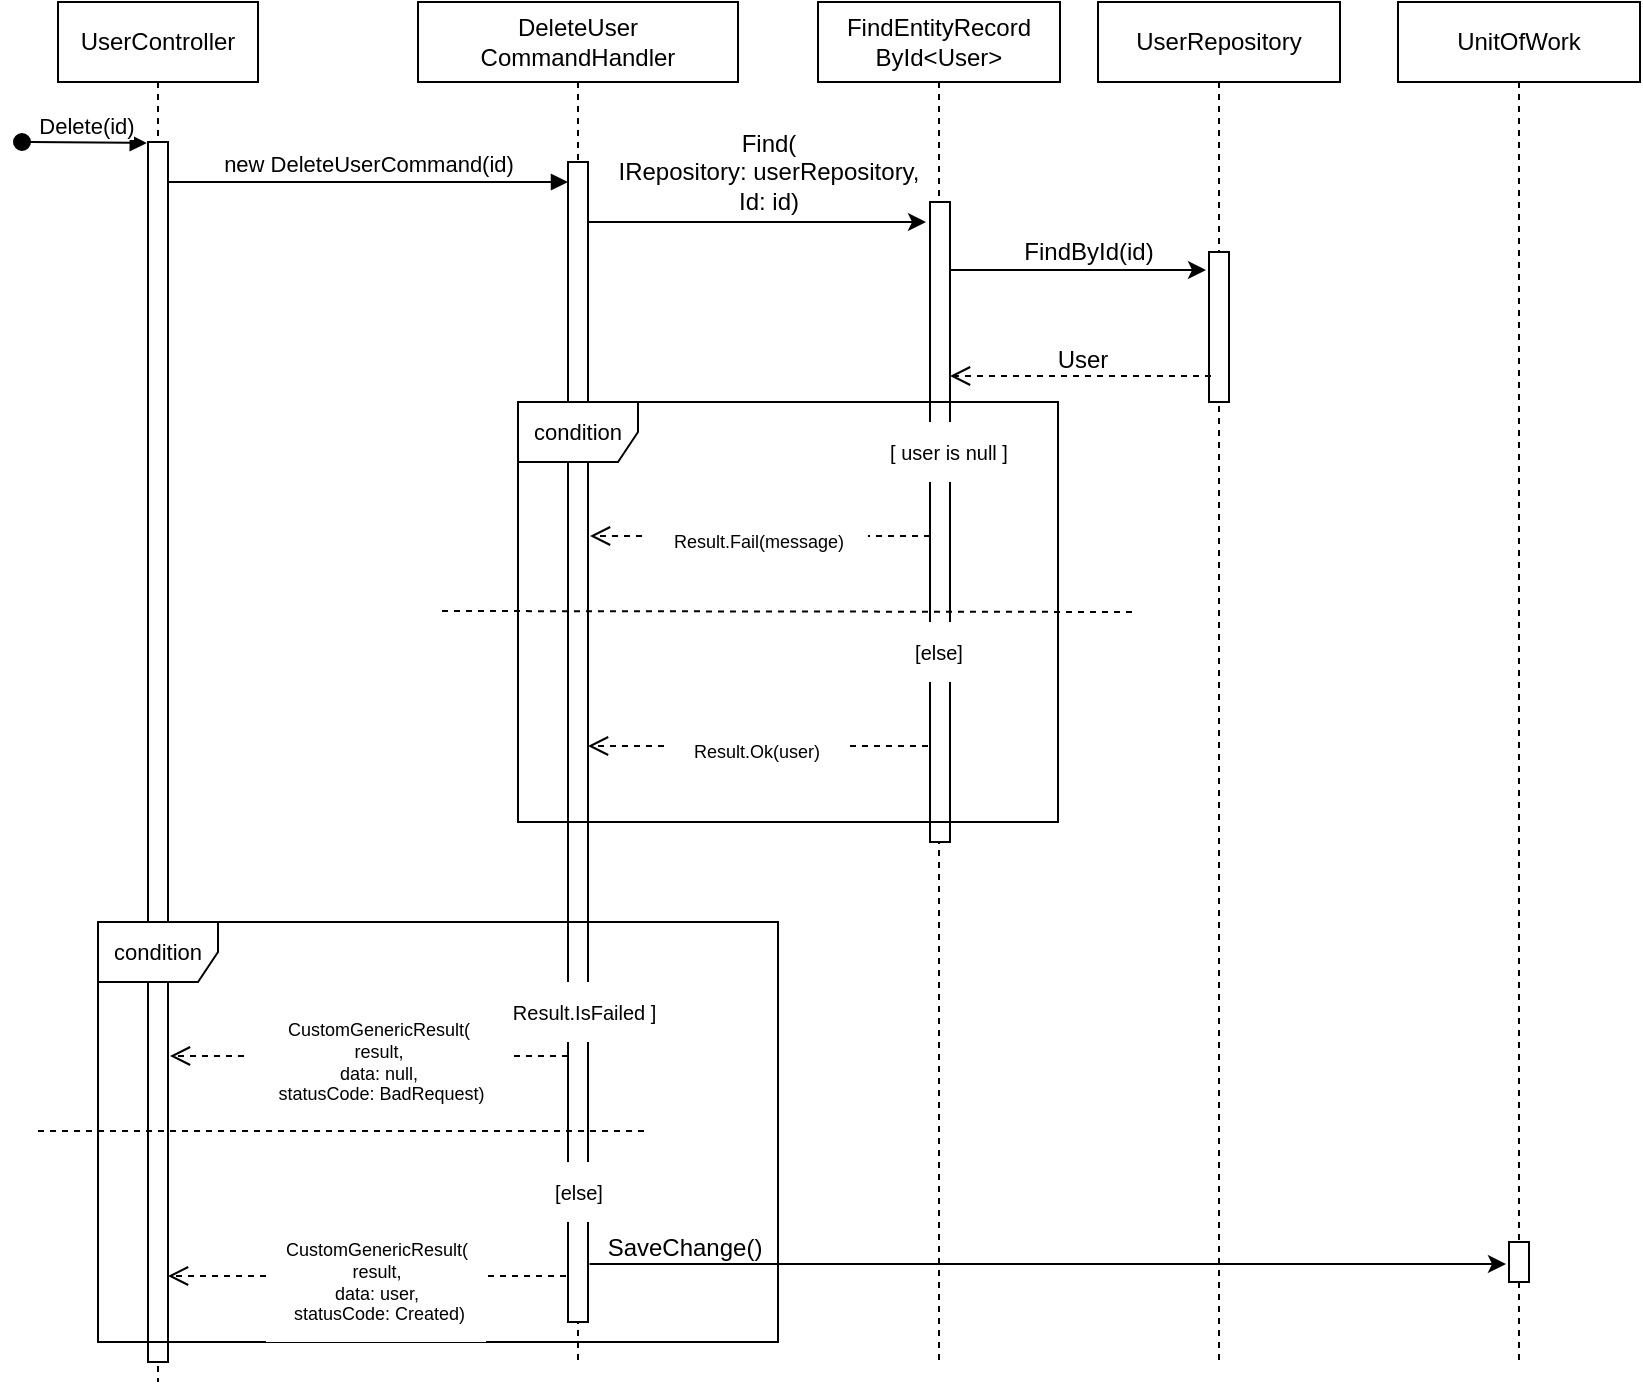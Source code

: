 <mxfile version="22.1.16" type="github">
  <diagram name="Page-1" id="2YBvvXClWsGukQMizWep">
    <mxGraphModel dx="607" dy="323" grid="1" gridSize="10" guides="1" tooltips="1" connect="1" arrows="1" fold="1" page="1" pageScale="1" pageWidth="850" pageHeight="1100" math="0" shadow="0">
      <root>
        <mxCell id="0" />
        <mxCell id="1" parent="0" />
        <mxCell id="JaAHaDPewbdYvO-qXlsb-1" value="UserController" style="shape=umlLifeline;perimeter=lifelinePerimeter;whiteSpace=wrap;html=1;container=0;dropTarget=0;collapsible=0;recursiveResize=0;outlineConnect=0;portConstraint=eastwest;newEdgeStyle={&quot;edgeStyle&quot;:&quot;elbowEdgeStyle&quot;,&quot;elbow&quot;:&quot;vertical&quot;,&quot;curved&quot;:0,&quot;rounded&quot;:0};" vertex="1" parent="1">
          <mxGeometry x="40" y="40" width="100" height="690" as="geometry" />
        </mxCell>
        <mxCell id="JaAHaDPewbdYvO-qXlsb-2" value="Delete(id)" style="html=1;verticalAlign=bottom;startArrow=oval;endArrow=block;startSize=8;edgeStyle=elbowEdgeStyle;elbow=vertical;curved=0;rounded=0;entryX=-0.26;entryY=0.004;entryDx=0;entryDy=0;entryPerimeter=0;" edge="1" parent="JaAHaDPewbdYvO-qXlsb-1">
          <mxGeometry relative="1" as="geometry">
            <mxPoint x="-18" y="70" as="sourcePoint" />
            <mxPoint x="44.4" y="71.4" as="targetPoint" />
          </mxGeometry>
        </mxCell>
        <mxCell id="JaAHaDPewbdYvO-qXlsb-3" value="DeleteUser&lt;br&gt;CommandHandler" style="shape=umlLifeline;perimeter=lifelinePerimeter;whiteSpace=wrap;html=1;container=0;dropTarget=0;collapsible=0;recursiveResize=0;outlineConnect=0;portConstraint=eastwest;newEdgeStyle={&quot;edgeStyle&quot;:&quot;elbowEdgeStyle&quot;,&quot;elbow&quot;:&quot;vertical&quot;,&quot;curved&quot;:0,&quot;rounded&quot;:0};" vertex="1" parent="1">
          <mxGeometry x="220" y="40" width="160" height="680" as="geometry" />
        </mxCell>
        <mxCell id="JaAHaDPewbdYvO-qXlsb-4" value="" style="html=1;points=[];perimeter=orthogonalPerimeter;outlineConnect=0;targetShapes=umlLifeline;portConstraint=eastwest;newEdgeStyle={&quot;edgeStyle&quot;:&quot;elbowEdgeStyle&quot;,&quot;elbow&quot;:&quot;vertical&quot;,&quot;curved&quot;:0,&quot;rounded&quot;:0};" vertex="1" parent="JaAHaDPewbdYvO-qXlsb-3">
          <mxGeometry x="75" y="80" width="10" height="580" as="geometry" />
        </mxCell>
        <mxCell id="JaAHaDPewbdYvO-qXlsb-5" value="new DeleteUserCommand(id)" style="html=1;verticalAlign=bottom;endArrow=block;edgeStyle=elbowEdgeStyle;elbow=horizontal;curved=0;rounded=0;" edge="1" parent="1" source="JaAHaDPewbdYvO-qXlsb-8" target="JaAHaDPewbdYvO-qXlsb-4">
          <mxGeometry relative="1" as="geometry">
            <mxPoint x="95" y="130" as="sourcePoint" />
            <Array as="points">
              <mxPoint x="180" y="130" />
            </Array>
            <mxPoint x="290" y="130" as="targetPoint" />
          </mxGeometry>
        </mxCell>
        <mxCell id="JaAHaDPewbdYvO-qXlsb-6" value="FindEntityRecord&lt;br&gt;ById&amp;lt;User&amp;gt;" style="shape=umlLifeline;perimeter=lifelinePerimeter;whiteSpace=wrap;html=1;container=0;dropTarget=0;collapsible=0;recursiveResize=0;outlineConnect=0;portConstraint=eastwest;newEdgeStyle={&quot;edgeStyle&quot;:&quot;elbowEdgeStyle&quot;,&quot;elbow&quot;:&quot;vertical&quot;,&quot;curved&quot;:0,&quot;rounded&quot;:0};" vertex="1" parent="1">
          <mxGeometry x="420" y="40" width="121" height="680" as="geometry" />
        </mxCell>
        <mxCell id="JaAHaDPewbdYvO-qXlsb-7" value="" style="html=1;points=[];perimeter=orthogonalPerimeter;outlineConnect=0;targetShapes=umlLifeline;portConstraint=eastwest;newEdgeStyle={&quot;edgeStyle&quot;:&quot;elbowEdgeStyle&quot;,&quot;elbow&quot;:&quot;vertical&quot;,&quot;curved&quot;:0,&quot;rounded&quot;:0};" vertex="1" parent="JaAHaDPewbdYvO-qXlsb-6">
          <mxGeometry x="56" y="100" width="10" height="320" as="geometry" />
        </mxCell>
        <mxCell id="JaAHaDPewbdYvO-qXlsb-8" value="" style="rounded=0;whiteSpace=wrap;html=1;" vertex="1" parent="1">
          <mxGeometry x="85" y="110" width="10" height="610" as="geometry" />
        </mxCell>
        <mxCell id="JaAHaDPewbdYvO-qXlsb-10" value="Find(&lt;br&gt;IRepository: userRepository,&lt;br&gt;Id: id)" style="text;html=1;align=center;verticalAlign=middle;resizable=0;points=[];autosize=1;strokeColor=none;fillColor=none;" vertex="1" parent="1">
          <mxGeometry x="310" y="95" width="170" height="60" as="geometry" />
        </mxCell>
        <mxCell id="JaAHaDPewbdYvO-qXlsb-11" value="" style="endArrow=classic;html=1;rounded=0;" edge="1" parent="1">
          <mxGeometry width="50" height="50" relative="1" as="geometry">
            <mxPoint x="304.5" y="150" as="sourcePoint" />
            <mxPoint x="474" y="150" as="targetPoint" />
          </mxGeometry>
        </mxCell>
        <mxCell id="JaAHaDPewbdYvO-qXlsb-13" value="" style="html=1;verticalAlign=bottom;endArrow=block;edgeStyle=elbowEdgeStyle;elbow=vertical;curved=0;rounded=0;" edge="1" parent="1" target="JaAHaDPewbdYvO-qXlsb-8">
          <mxGeometry relative="1" as="geometry">
            <mxPoint x="95" y="130" as="sourcePoint" />
            <Array as="points" />
            <mxPoint x="295" y="130" as="targetPoint" />
          </mxGeometry>
        </mxCell>
        <mxCell id="JaAHaDPewbdYvO-qXlsb-20" value="UserRepository" style="shape=umlLifeline;perimeter=lifelinePerimeter;whiteSpace=wrap;html=1;container=0;dropTarget=0;collapsible=0;recursiveResize=0;outlineConnect=0;portConstraint=eastwest;newEdgeStyle={&quot;edgeStyle&quot;:&quot;elbowEdgeStyle&quot;,&quot;elbow&quot;:&quot;vertical&quot;,&quot;curved&quot;:0,&quot;rounded&quot;:0};" vertex="1" parent="1">
          <mxGeometry x="560" y="40" width="121" height="680" as="geometry" />
        </mxCell>
        <mxCell id="JaAHaDPewbdYvO-qXlsb-21" value="" style="html=1;points=[];perimeter=orthogonalPerimeter;outlineConnect=0;targetShapes=umlLifeline;portConstraint=eastwest;newEdgeStyle={&quot;edgeStyle&quot;:&quot;elbowEdgeStyle&quot;,&quot;elbow&quot;:&quot;vertical&quot;,&quot;curved&quot;:0,&quot;rounded&quot;:0};" vertex="1" parent="JaAHaDPewbdYvO-qXlsb-20">
          <mxGeometry x="55.5" y="125" width="10" height="75" as="geometry" />
        </mxCell>
        <mxCell id="JaAHaDPewbdYvO-qXlsb-26" value="&lt;font style=&quot;font-size: 11px;&quot;&gt;condition&lt;/font&gt;" style="shape=umlFrame;whiteSpace=wrap;html=1;pointerEvents=0;direction=east;" vertex="1" parent="1">
          <mxGeometry x="60" y="500" width="340" height="210" as="geometry" />
        </mxCell>
        <mxCell id="JaAHaDPewbdYvO-qXlsb-27" value="[ Result.IsFailed ]" style="text;html=1;align=center;verticalAlign=middle;resizable=0;points=[];autosize=1;strokeColor=none;fillColor=default;fontSize=10;" vertex="1" parent="1">
          <mxGeometry x="250" y="530" width="100" height="30" as="geometry" />
        </mxCell>
        <mxCell id="JaAHaDPewbdYvO-qXlsb-28" value="" style="html=1;verticalAlign=bottom;endArrow=open;dashed=1;endSize=8;edgeStyle=elbowEdgeStyle;elbow=vertical;curved=0;rounded=0;strokeColor=default;" edge="1" parent="1" source="JaAHaDPewbdYvO-qXlsb-4">
          <mxGeometry x="0.005" relative="1" as="geometry">
            <mxPoint x="96" y="567" as="targetPoint" />
            <Array as="points" />
            <mxPoint x="294" y="568.003" as="sourcePoint" />
            <mxPoint as="offset" />
          </mxGeometry>
        </mxCell>
        <mxCell id="JaAHaDPewbdYvO-qXlsb-29" value="[else]" style="text;html=1;align=center;verticalAlign=middle;resizable=0;points=[];autosize=1;strokeColor=none;fillColor=default;fontSize=10;imageWidth=24;arcSize=12;strokeOpacity=100;resizeHeight=0;" vertex="1" parent="1">
          <mxGeometry x="275" y="620" width="50" height="30" as="geometry" />
        </mxCell>
        <mxCell id="JaAHaDPewbdYvO-qXlsb-30" value="&lt;font style=&quot;font-size: 9px;&quot;&gt;CustomGenericResult(&lt;br&gt;result,&lt;br style=&quot;font-size: 9px;&quot;&gt;data: null,&lt;br style=&quot;font-size: 9px;&quot;&gt;&amp;nbsp;statusCode: BadRequest)&lt;/font&gt;" style="text;html=1;align=center;verticalAlign=middle;resizable=0;points=[];autosize=1;strokeColor=none;fillColor=default;fontSize=9;" vertex="1" parent="1">
          <mxGeometry x="135" y="540" width="130" height="60" as="geometry" />
        </mxCell>
        <mxCell id="JaAHaDPewbdYvO-qXlsb-31" value="UnitOfWork" style="shape=umlLifeline;perimeter=lifelinePerimeter;whiteSpace=wrap;html=1;container=0;dropTarget=0;collapsible=0;recursiveResize=0;outlineConnect=0;portConstraint=eastwest;newEdgeStyle={&quot;edgeStyle&quot;:&quot;elbowEdgeStyle&quot;,&quot;elbow&quot;:&quot;vertical&quot;,&quot;curved&quot;:0,&quot;rounded&quot;:0};" vertex="1" parent="1">
          <mxGeometry x="710" y="40" width="121" height="680" as="geometry" />
        </mxCell>
        <mxCell id="JaAHaDPewbdYvO-qXlsb-32" value="" style="html=1;points=[];perimeter=orthogonalPerimeter;outlineConnect=0;targetShapes=umlLifeline;portConstraint=eastwest;newEdgeStyle={&quot;edgeStyle&quot;:&quot;elbowEdgeStyle&quot;,&quot;elbow&quot;:&quot;vertical&quot;,&quot;curved&quot;:0,&quot;rounded&quot;:0};" vertex="1" parent="JaAHaDPewbdYvO-qXlsb-31">
          <mxGeometry x="55.5" y="620" width="10" height="20" as="geometry" />
        </mxCell>
        <mxCell id="JaAHaDPewbdYvO-qXlsb-33" value="" style="endArrow=none;dashed=1;html=1;rounded=0;" edge="1" parent="1">
          <mxGeometry width="50" height="50" relative="1" as="geometry">
            <mxPoint x="30" y="604.52" as="sourcePoint" />
            <mxPoint x="333" y="604.52" as="targetPoint" />
          </mxGeometry>
        </mxCell>
        <mxCell id="JaAHaDPewbdYvO-qXlsb-34" value="" style="endArrow=classic;html=1;rounded=0;" edge="1" parent="1">
          <mxGeometry width="50" height="50" relative="1" as="geometry">
            <mxPoint x="305.75" y="671" as="sourcePoint" />
            <mxPoint x="764" y="671" as="targetPoint" />
          </mxGeometry>
        </mxCell>
        <mxCell id="JaAHaDPewbdYvO-qXlsb-35" value="SaveChange()" style="text;html=1;align=center;verticalAlign=middle;resizable=0;points=[];autosize=1;strokeColor=none;fillColor=none;" vertex="1" parent="1">
          <mxGeometry x="303" y="648" width="100" height="30" as="geometry" />
        </mxCell>
        <mxCell id="JaAHaDPewbdYvO-qXlsb-36" value="" style="html=1;verticalAlign=bottom;endArrow=open;dashed=1;endSize=8;edgeStyle=elbowEdgeStyle;elbow=vertical;curved=0;rounded=0;strokeColor=default;" edge="1" parent="1">
          <mxGeometry x="0.005" relative="1" as="geometry">
            <mxPoint x="95" y="677" as="targetPoint" />
            <Array as="points" />
            <mxPoint x="294" y="677" as="sourcePoint" />
            <mxPoint as="offset" />
          </mxGeometry>
        </mxCell>
        <mxCell id="JaAHaDPewbdYvO-qXlsb-37" value="&lt;font style=&quot;font-size: 9px;&quot;&gt;CustomGenericResult(&lt;br&gt;result,&lt;br style=&quot;font-size: 9px;&quot;&gt;data: user,&lt;br style=&quot;font-size: 9px;&quot;&gt;&amp;nbsp;statusCode: Created)&lt;/font&gt;" style="text;html=1;align=center;verticalAlign=middle;resizable=0;points=[];autosize=1;strokeColor=none;fillColor=default;fontSize=9;" vertex="1" parent="1">
          <mxGeometry x="144" y="650" width="110" height="60" as="geometry" />
        </mxCell>
        <mxCell id="JaAHaDPewbdYvO-qXlsb-38" value="" style="endArrow=classic;html=1;rounded=0;" edge="1" parent="1">
          <mxGeometry width="50" height="50" relative="1" as="geometry">
            <mxPoint x="486" y="174" as="sourcePoint" />
            <mxPoint x="614" y="174" as="targetPoint" />
          </mxGeometry>
        </mxCell>
        <mxCell id="JaAHaDPewbdYvO-qXlsb-39" value="FindById(id)" style="text;html=1;align=center;verticalAlign=middle;resizable=0;points=[];autosize=1;strokeColor=none;fillColor=none;" vertex="1" parent="1">
          <mxGeometry x="510" y="150" width="90" height="30" as="geometry" />
        </mxCell>
        <mxCell id="JaAHaDPewbdYvO-qXlsb-40" value="" style="html=1;verticalAlign=bottom;endArrow=open;dashed=1;endSize=8;edgeStyle=elbowEdgeStyle;elbow=vertical;curved=0;rounded=0;" edge="1" parent="1" target="JaAHaDPewbdYvO-qXlsb-7">
          <mxGeometry x="0.005" relative="1" as="geometry">
            <mxPoint x="445.0" y="227.003" as="targetPoint" />
            <Array as="points" />
            <mxPoint x="616.5" y="227" as="sourcePoint" />
            <mxPoint as="offset" />
          </mxGeometry>
        </mxCell>
        <mxCell id="JaAHaDPewbdYvO-qXlsb-41" value="User" style="text;html=1;strokeColor=none;fillColor=none;align=center;verticalAlign=middle;whiteSpace=wrap;rounded=0;" vertex="1" parent="1">
          <mxGeometry x="510" y="204" width="85" height="30" as="geometry" />
        </mxCell>
        <mxCell id="JaAHaDPewbdYvO-qXlsb-42" value="&lt;font style=&quot;font-size: 11px;&quot;&gt;condition&lt;/font&gt;" style="shape=umlFrame;whiteSpace=wrap;html=1;pointerEvents=0;direction=east;" vertex="1" parent="1">
          <mxGeometry x="270" y="240" width="270" height="210" as="geometry" />
        </mxCell>
        <mxCell id="JaAHaDPewbdYvO-qXlsb-43" value="[ user is null ]" style="text;html=1;align=center;verticalAlign=middle;resizable=0;points=[];autosize=1;strokeColor=none;fillColor=default;fontSize=10;" vertex="1" parent="1">
          <mxGeometry x="445" y="250" width="80" height="30" as="geometry" />
        </mxCell>
        <mxCell id="JaAHaDPewbdYvO-qXlsb-44" value="" style="html=1;verticalAlign=bottom;endArrow=open;dashed=1;endSize=8;edgeStyle=elbowEdgeStyle;elbow=vertical;curved=0;rounded=0;strokeColor=default;" edge="1" parent="1" source="JaAHaDPewbdYvO-qXlsb-7">
          <mxGeometry x="0.005" relative="1" as="geometry">
            <mxPoint x="306" y="307" as="targetPoint" />
            <Array as="points" />
            <mxPoint x="505" y="307" as="sourcePoint" />
            <mxPoint as="offset" />
          </mxGeometry>
        </mxCell>
        <mxCell id="JaAHaDPewbdYvO-qXlsb-46" value="[else]" style="text;html=1;align=center;verticalAlign=middle;resizable=0;points=[];autosize=1;strokeColor=none;fillColor=default;fontSize=10;imageWidth=24;arcSize=12;strokeOpacity=100;resizeHeight=0;" vertex="1" parent="1">
          <mxGeometry x="455" y="350" width="50" height="30" as="geometry" />
        </mxCell>
        <mxCell id="JaAHaDPewbdYvO-qXlsb-45" value="Result.Fail(message)" style="text;html=1;align=center;verticalAlign=middle;resizable=0;points=[];autosize=1;strokeColor=none;fillColor=default;fontSize=9;" vertex="1" parent="1">
          <mxGeometry x="335" y="300" width="110" height="20" as="geometry" />
        </mxCell>
        <mxCell id="JaAHaDPewbdYvO-qXlsb-58" value="" style="endArrow=none;dashed=1;html=1;rounded=0;" edge="1" parent="1">
          <mxGeometry width="50" height="50" relative="1" as="geometry">
            <mxPoint x="232" y="344.5" as="sourcePoint" />
            <mxPoint x="580" y="345" as="targetPoint" />
          </mxGeometry>
        </mxCell>
        <mxCell id="JaAHaDPewbdYvO-qXlsb-60" value="" style="html=1;verticalAlign=bottom;endArrow=open;dashed=1;endSize=8;edgeStyle=elbowEdgeStyle;elbow=vertical;curved=0;rounded=0;strokeColor=default;" edge="1" parent="1">
          <mxGeometry x="0.005" relative="1" as="geometry">
            <mxPoint x="305" y="412" as="targetPoint" />
            <Array as="points" />
            <mxPoint x="475" y="412" as="sourcePoint" />
            <mxPoint as="offset" />
          </mxGeometry>
        </mxCell>
        <mxCell id="JaAHaDPewbdYvO-qXlsb-59" value="Result.Ok(user)" style="text;html=1;align=center;verticalAlign=middle;resizable=0;points=[];autosize=1;strokeColor=none;fillColor=default;fontSize=9;" vertex="1" parent="1">
          <mxGeometry x="344" y="405" width="90" height="20" as="geometry" />
        </mxCell>
      </root>
    </mxGraphModel>
  </diagram>
</mxfile>
